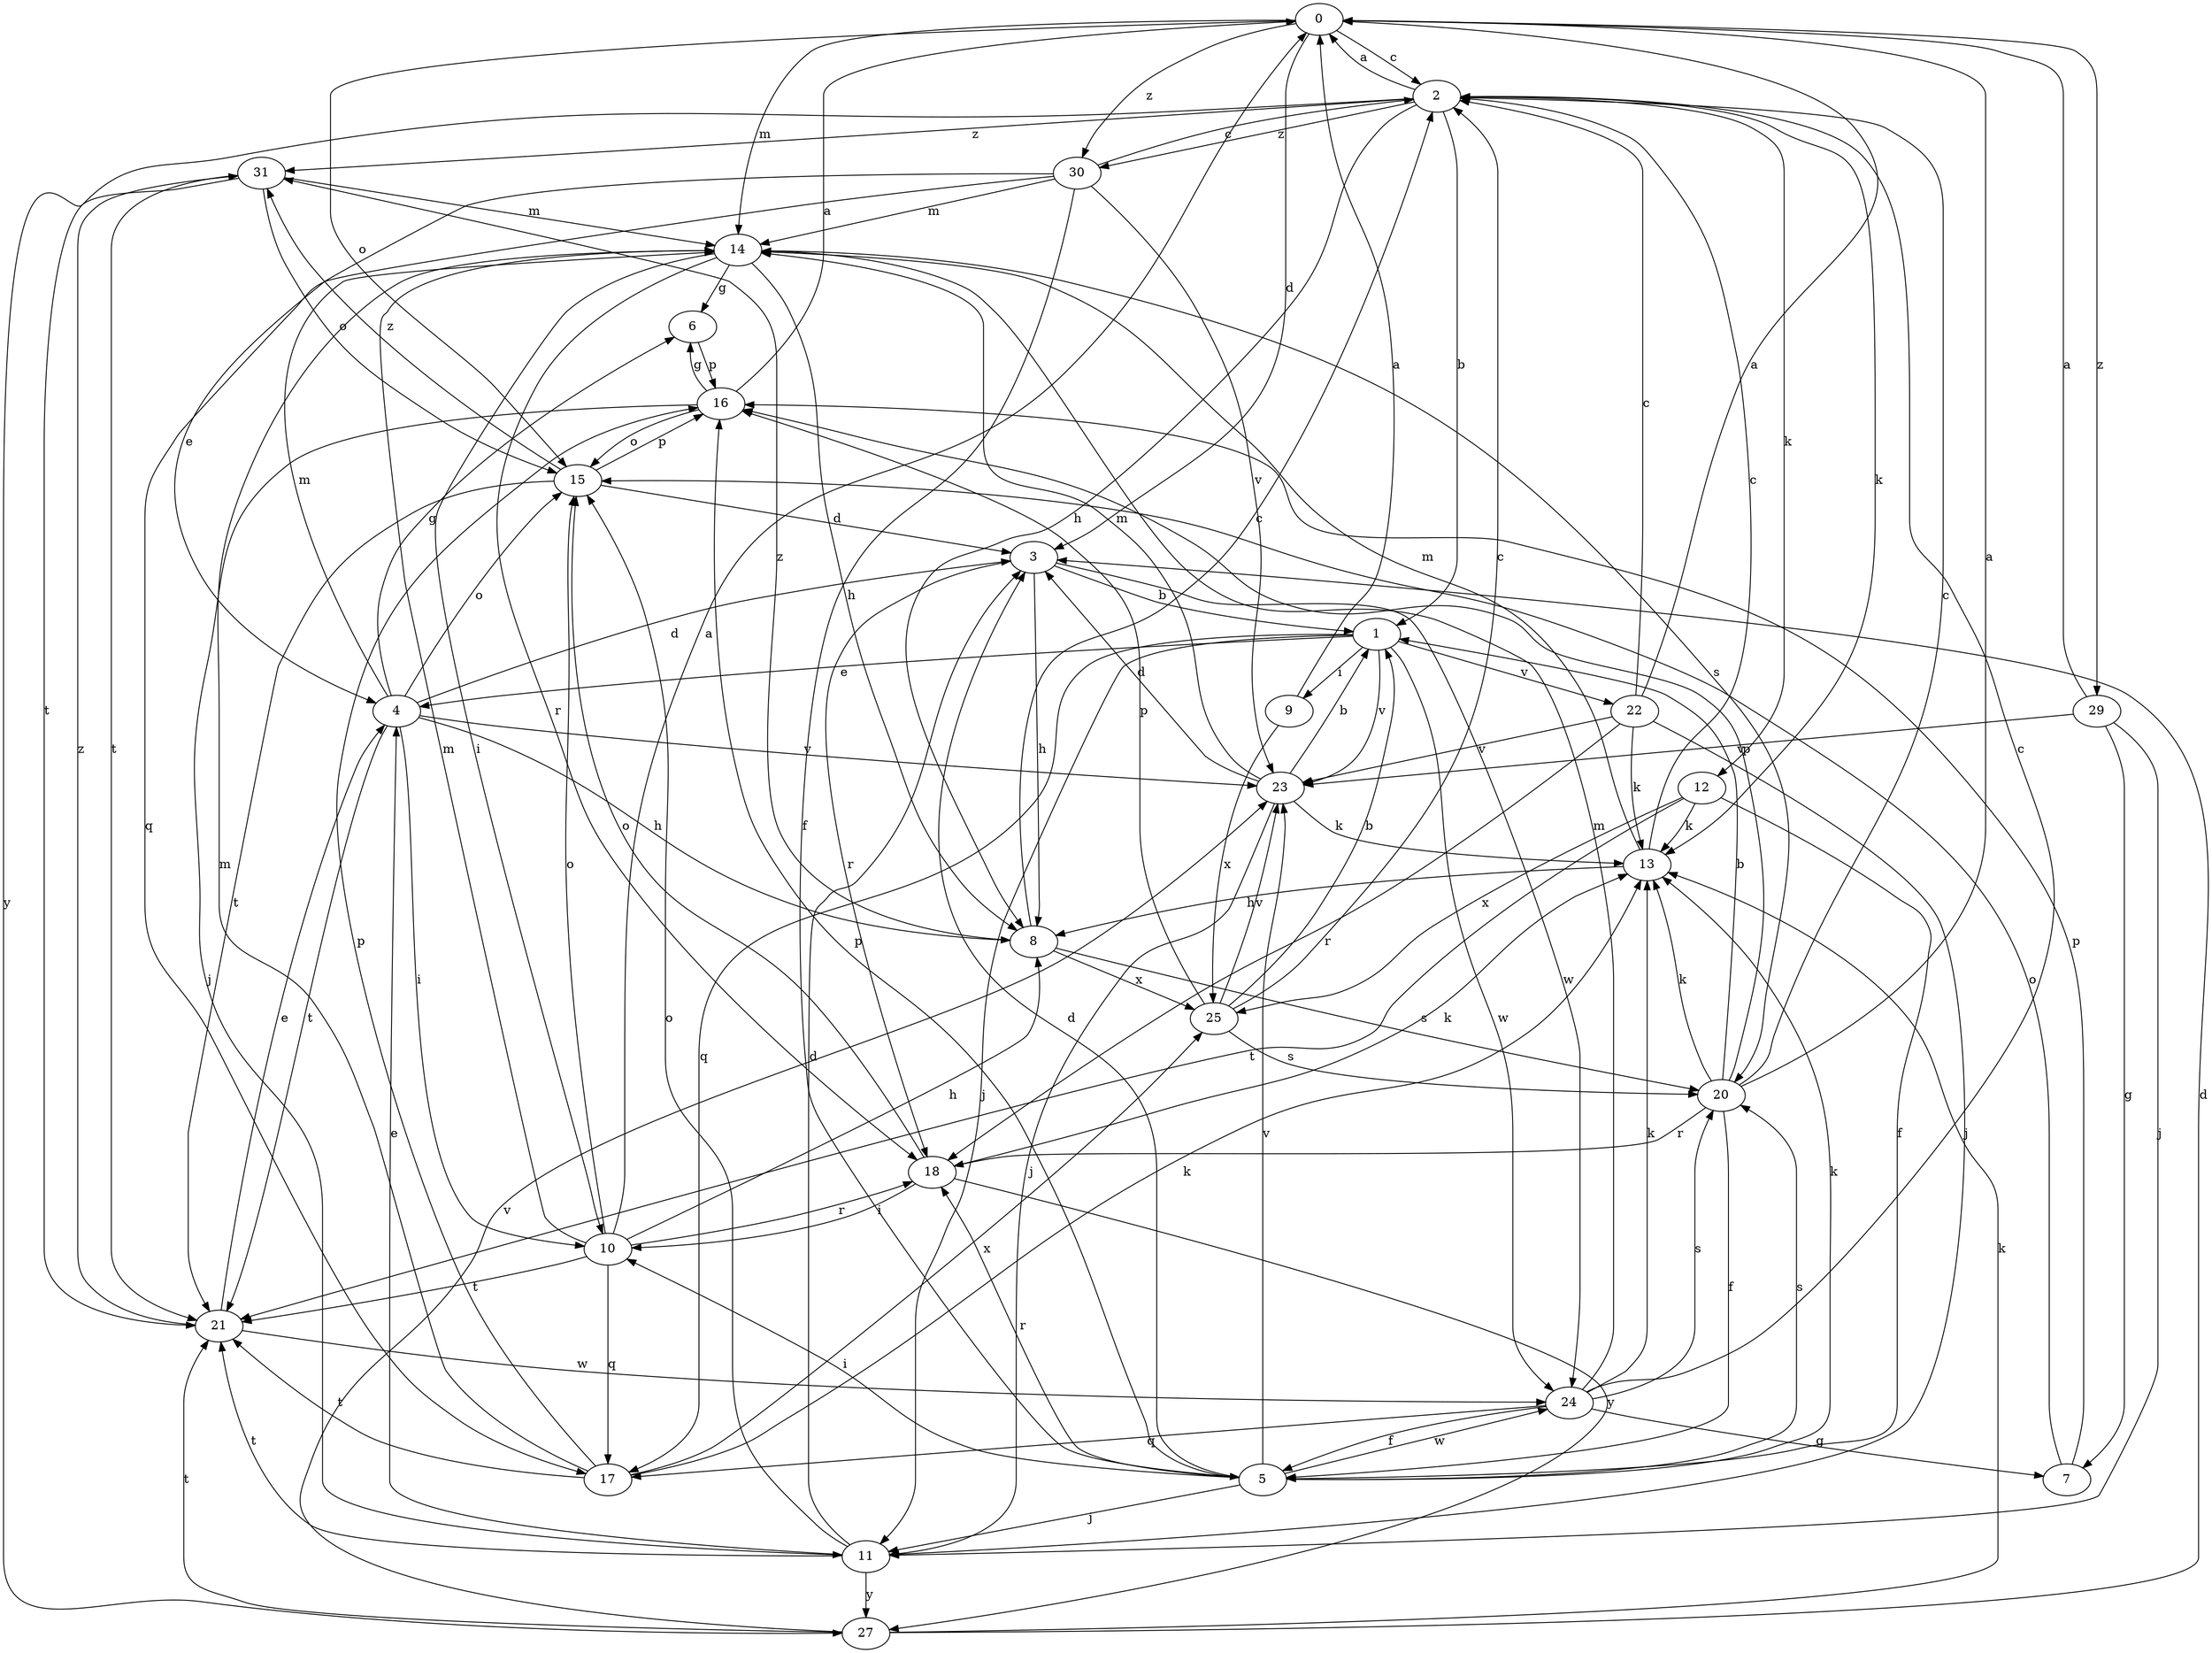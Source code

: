 strict digraph  {
0;
1;
2;
3;
4;
5;
6;
7;
8;
9;
10;
11;
12;
13;
14;
15;
16;
17;
18;
20;
21;
22;
23;
24;
25;
27;
29;
30;
31;
0 -> 2  [label=c];
0 -> 3  [label=d];
0 -> 14  [label=m];
0 -> 15  [label=o];
0 -> 29  [label=z];
0 -> 30  [label=z];
1 -> 4  [label=e];
1 -> 9  [label=i];
1 -> 11  [label=j];
1 -> 17  [label=q];
1 -> 22  [label=v];
1 -> 23  [label=v];
1 -> 24  [label=w];
2 -> 0  [label=a];
2 -> 1  [label=b];
2 -> 8  [label=h];
2 -> 12  [label=k];
2 -> 13  [label=k];
2 -> 21  [label=t];
2 -> 30  [label=z];
2 -> 31  [label=z];
3 -> 1  [label=b];
3 -> 8  [label=h];
3 -> 18  [label=r];
3 -> 24  [label=w];
4 -> 3  [label=d];
4 -> 6  [label=g];
4 -> 8  [label=h];
4 -> 10  [label=i];
4 -> 14  [label=m];
4 -> 15  [label=o];
4 -> 21  [label=t];
4 -> 23  [label=v];
5 -> 3  [label=d];
5 -> 10  [label=i];
5 -> 11  [label=j];
5 -> 13  [label=k];
5 -> 16  [label=p];
5 -> 18  [label=r];
5 -> 20  [label=s];
5 -> 23  [label=v];
5 -> 24  [label=w];
6 -> 16  [label=p];
7 -> 15  [label=o];
7 -> 16  [label=p];
8 -> 2  [label=c];
8 -> 20  [label=s];
8 -> 25  [label=x];
8 -> 31  [label=z];
9 -> 0  [label=a];
9 -> 25  [label=x];
10 -> 0  [label=a];
10 -> 8  [label=h];
10 -> 14  [label=m];
10 -> 15  [label=o];
10 -> 17  [label=q];
10 -> 18  [label=r];
10 -> 21  [label=t];
11 -> 3  [label=d];
11 -> 4  [label=e];
11 -> 15  [label=o];
11 -> 21  [label=t];
11 -> 27  [label=y];
12 -> 5  [label=f];
12 -> 13  [label=k];
12 -> 21  [label=t];
12 -> 25  [label=x];
13 -> 2  [label=c];
13 -> 8  [label=h];
13 -> 14  [label=m];
14 -> 6  [label=g];
14 -> 8  [label=h];
14 -> 10  [label=i];
14 -> 18  [label=r];
14 -> 20  [label=s];
15 -> 3  [label=d];
15 -> 16  [label=p];
15 -> 21  [label=t];
15 -> 31  [label=z];
16 -> 0  [label=a];
16 -> 6  [label=g];
16 -> 11  [label=j];
16 -> 15  [label=o];
17 -> 13  [label=k];
17 -> 14  [label=m];
17 -> 16  [label=p];
17 -> 21  [label=t];
17 -> 25  [label=x];
18 -> 10  [label=i];
18 -> 13  [label=k];
18 -> 15  [label=o];
18 -> 27  [label=y];
20 -> 0  [label=a];
20 -> 1  [label=b];
20 -> 2  [label=c];
20 -> 5  [label=f];
20 -> 13  [label=k];
20 -> 16  [label=p];
20 -> 18  [label=r];
21 -> 4  [label=e];
21 -> 24  [label=w];
21 -> 31  [label=z];
22 -> 0  [label=a];
22 -> 2  [label=c];
22 -> 11  [label=j];
22 -> 13  [label=k];
22 -> 18  [label=r];
22 -> 23  [label=v];
23 -> 1  [label=b];
23 -> 3  [label=d];
23 -> 11  [label=j];
23 -> 13  [label=k];
23 -> 14  [label=m];
24 -> 2  [label=c];
24 -> 5  [label=f];
24 -> 7  [label=g];
24 -> 13  [label=k];
24 -> 14  [label=m];
24 -> 17  [label=q];
24 -> 20  [label=s];
25 -> 1  [label=b];
25 -> 2  [label=c];
25 -> 16  [label=p];
25 -> 20  [label=s];
25 -> 23  [label=v];
27 -> 3  [label=d];
27 -> 13  [label=k];
27 -> 21  [label=t];
27 -> 23  [label=v];
29 -> 0  [label=a];
29 -> 7  [label=g];
29 -> 11  [label=j];
29 -> 23  [label=v];
30 -> 2  [label=c];
30 -> 4  [label=e];
30 -> 5  [label=f];
30 -> 14  [label=m];
30 -> 17  [label=q];
30 -> 23  [label=v];
31 -> 14  [label=m];
31 -> 15  [label=o];
31 -> 21  [label=t];
31 -> 27  [label=y];
}
